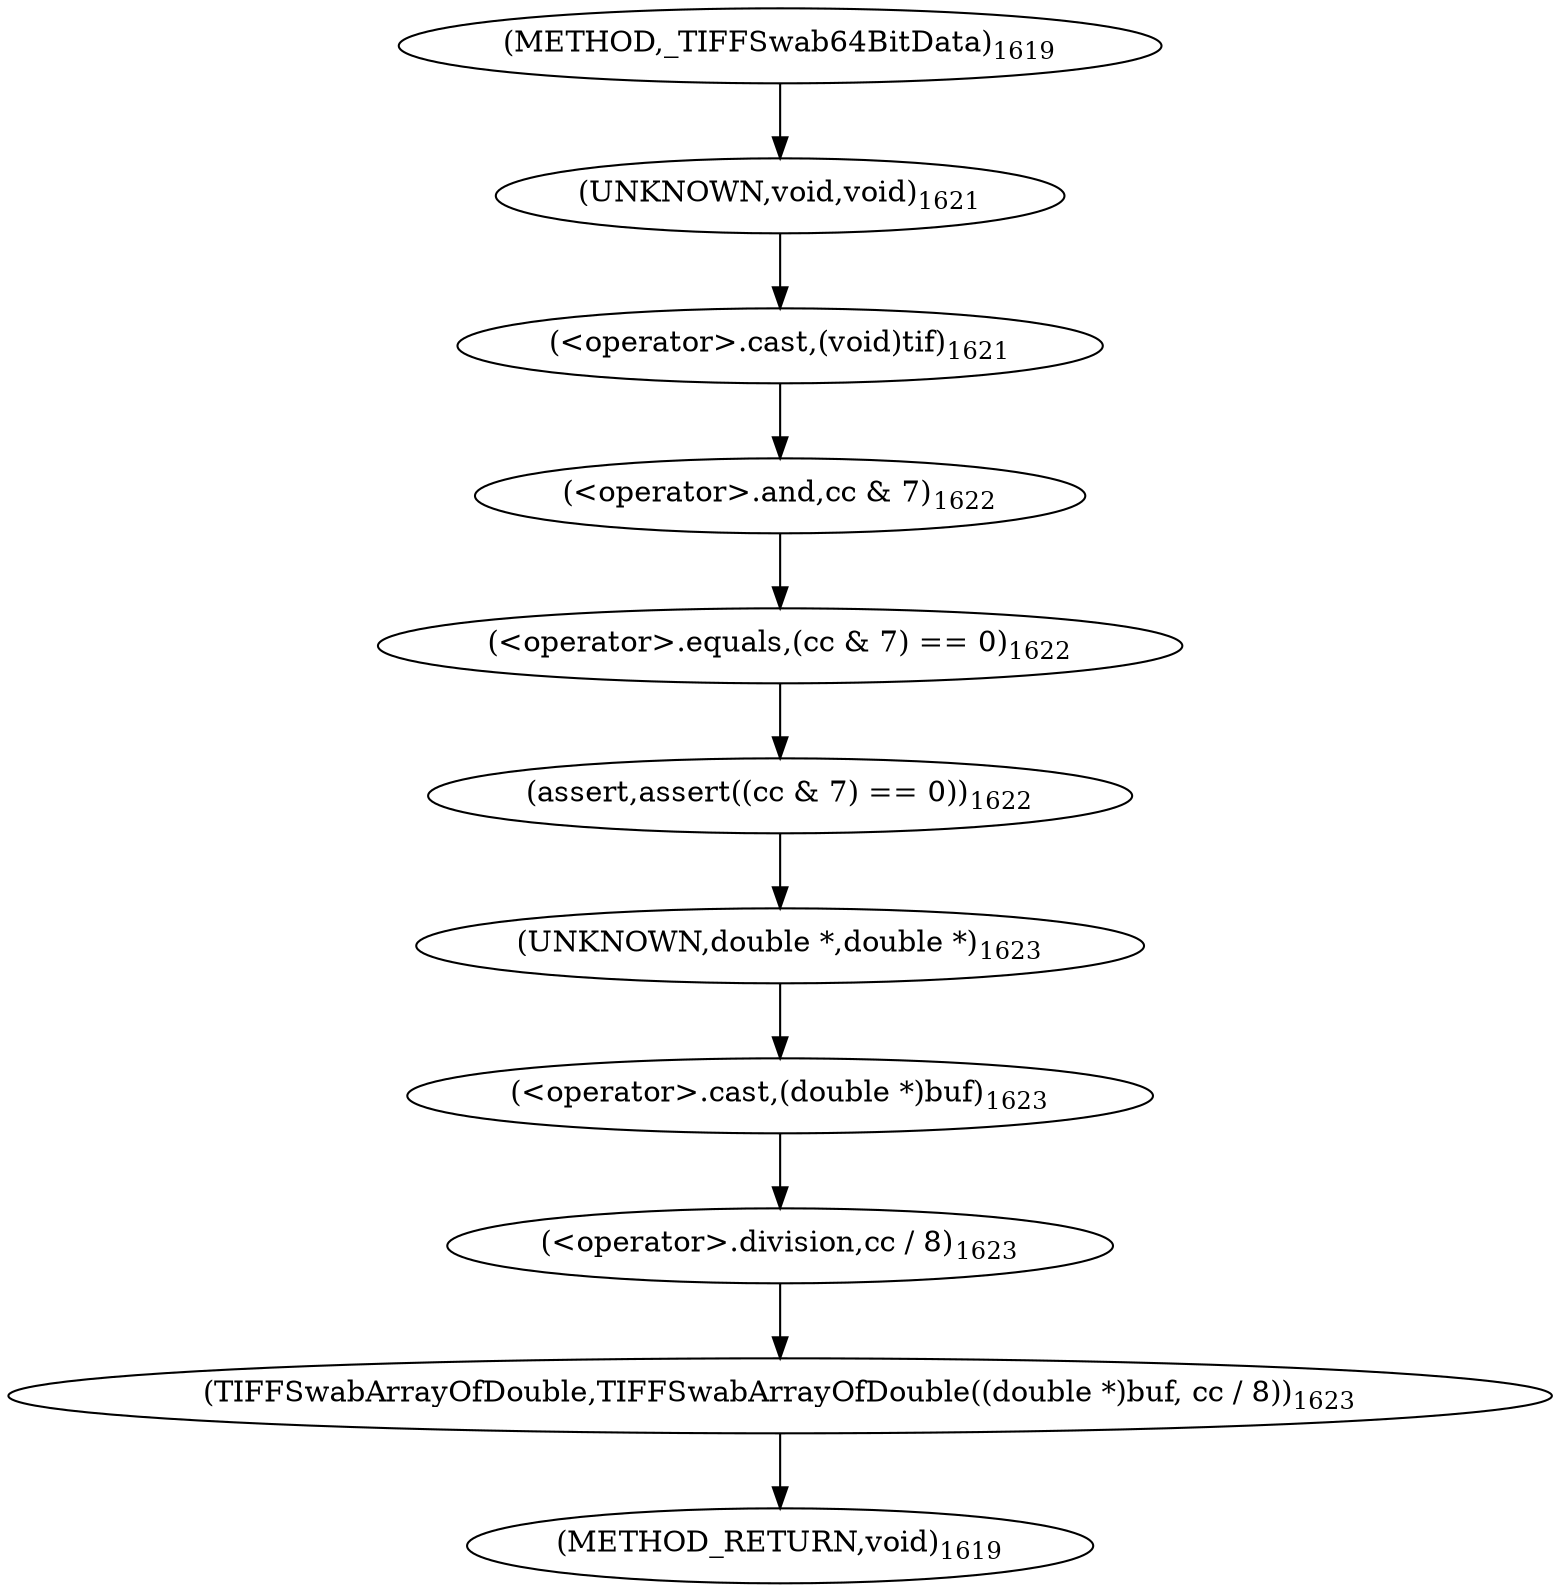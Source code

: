 digraph "_TIFFSwab64BitData" {  
"77951" [label = <(&lt;operator&gt;.cast,(void)tif)<SUB>1621</SUB>> ]
"77954" [label = <(assert,assert((cc &amp; 7) == 0))<SUB>1622</SUB>> ]
"77960" [label = <(TIFFSwabArrayOfDouble,TIFFSwabArrayOfDouble((double *)buf, cc / 8))<SUB>1623</SUB>> ]
"77952" [label = <(UNKNOWN,void,void)<SUB>1621</SUB>> ]
"77955" [label = <(&lt;operator&gt;.equals,(cc &amp; 7) == 0)<SUB>1622</SUB>> ]
"77961" [label = <(&lt;operator&gt;.cast,(double *)buf)<SUB>1623</SUB>> ]
"77964" [label = <(&lt;operator&gt;.division,cc / 8)<SUB>1623</SUB>> ]
"77956" [label = <(&lt;operator&gt;.and,cc &amp; 7)<SUB>1622</SUB>> ]
"77962" [label = <(UNKNOWN,double *,double *)<SUB>1623</SUB>> ]
"77946" [label = <(METHOD,_TIFFSwab64BitData)<SUB>1619</SUB>> ]
"77967" [label = <(METHOD_RETURN,void)<SUB>1619</SUB>> ]
  "77951" -> "77956" 
  "77954" -> "77962" 
  "77960" -> "77967" 
  "77952" -> "77951" 
  "77955" -> "77954" 
  "77961" -> "77964" 
  "77964" -> "77960" 
  "77956" -> "77955" 
  "77962" -> "77961" 
  "77946" -> "77952" 
}

